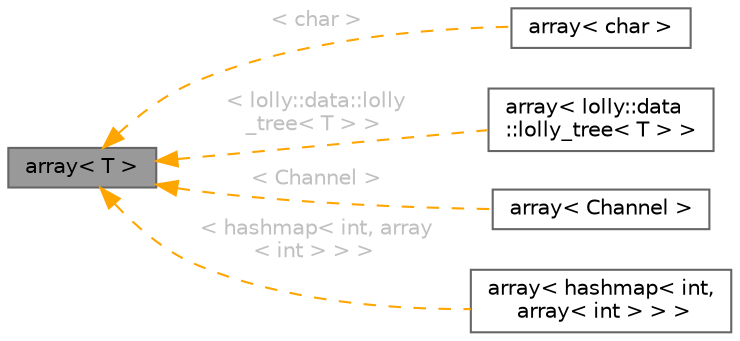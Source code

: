 digraph "array&lt; T &gt;"
{
 // LATEX_PDF_SIZE
  bgcolor="transparent";
  edge [fontname=Helvetica,fontsize=10,labelfontname=Helvetica,labelfontsize=10];
  node [fontname=Helvetica,fontsize=10,shape=box,height=0.2,width=0.4];
  rankdir="LR";
  Node1 [id="Node000001",label="array\< T \>",height=0.2,width=0.4,color="gray40", fillcolor="grey60", style="filled", fontcolor="black",tooltip="A template class representing an array."];
  Node1 -> Node2 [id="edge1_Node000001_Node000002",dir="back",color="orange",style="dashed",tooltip=" ",label=" \< char \>",fontcolor="grey" ];
  Node2 [id="Node000002",label="array\< char \>",height=0.2,width=0.4,color="gray40", fillcolor="white", style="filled",URL="$classarray.html",tooltip=" "];
  Node1 -> Node3 [id="edge2_Node000001_Node000003",dir="back",color="orange",style="dashed",tooltip=" ",label=" \< lolly::data::lolly\l_tree\< T \> \>",fontcolor="grey" ];
  Node3 [id="Node000003",label="array\< lolly::data\l::lolly_tree\< T \> \>",height=0.2,width=0.4,color="gray40", fillcolor="white", style="filled",URL="$classarray.html",tooltip=" "];
  Node1 -> Node4 [id="edge3_Node000001_Node000004",dir="back",color="orange",style="dashed",tooltip=" ",label=" \< Channel \>",fontcolor="grey" ];
  Node4 [id="Node000004",label="array\< Channel \>",height=0.2,width=0.4,color="gray40", fillcolor="white", style="filled",URL="$classarray.html",tooltip=" "];
  Node1 -> Node5 [id="edge4_Node000001_Node000005",dir="back",color="orange",style="dashed",tooltip=" ",label=" \< hashmap\< int, array\l\< int \> \> \>",fontcolor="grey" ];
  Node5 [id="Node000005",label="array\< hashmap\< int,\l array\< int \> \> \>",height=0.2,width=0.4,color="gray40", fillcolor="white", style="filled",URL="$classarray.html",tooltip=" "];
}
